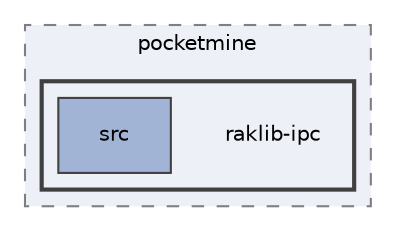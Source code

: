 digraph "raklib-ipc"
{
 // INTERACTIVE_SVG=YES
 // LATEX_PDF_SIZE
  edge [fontname="Helvetica",fontsize="10",labelfontname="Helvetica",labelfontsize="10"];
  node [fontname="Helvetica",fontsize="10",shape=record];
  compound=true
  subgraph clusterdir_67ec95640dccd85af7425ce27c77136c {
    graph [ bgcolor="#edf0f7", pencolor="grey50", style="filled,dashed,", label="pocketmine", fontname="Helvetica", fontsize="10", URL="dir_67ec95640dccd85af7425ce27c77136c.html"]
  subgraph clusterdir_b1b6a6773bf528619d8e5723c685dbd0 {
    graph [ bgcolor="#edf0f7", pencolor="grey25", style="filled,bold,", label="", fontname="Helvetica", fontsize="10", URL="dir_b1b6a6773bf528619d8e5723c685dbd0.html"]
    dir_b1b6a6773bf528619d8e5723c685dbd0 [shape=plaintext, label="raklib-ipc"];
  dir_c4e3d04b11aee073c34874809d562fbc [shape=box, label="src", style="filled,", fillcolor="#a2b4d6", color="grey25", URL="dir_c4e3d04b11aee073c34874809d562fbc.html"];
  }
  }
}
